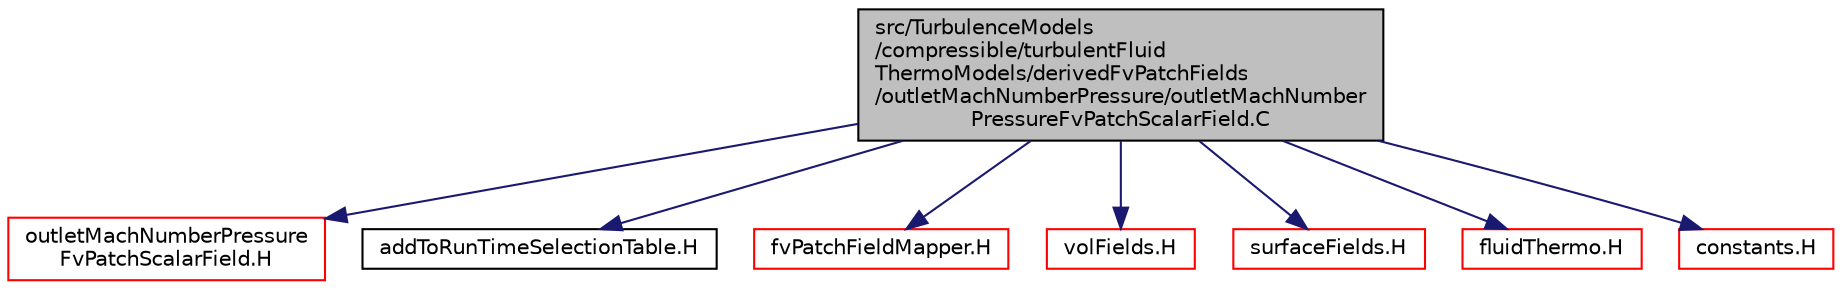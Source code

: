 digraph "src/TurbulenceModels/compressible/turbulentFluidThermoModels/derivedFvPatchFields/outletMachNumberPressure/outletMachNumberPressureFvPatchScalarField.C"
{
  bgcolor="transparent";
  edge [fontname="Helvetica",fontsize="10",labelfontname="Helvetica",labelfontsize="10"];
  node [fontname="Helvetica",fontsize="10",shape=record];
  Node1 [label="src/TurbulenceModels\l/compressible/turbulentFluid\lThermoModels/derivedFvPatchFields\l/outletMachNumberPressure/outletMachNumber\lPressureFvPatchScalarField.C",height=0.2,width=0.4,color="black", fillcolor="grey75", style="filled" fontcolor="black"];
  Node1 -> Node2 [color="midnightblue",fontsize="10",style="solid",fontname="Helvetica"];
  Node2 [label="outletMachNumberPressure\lFvPatchScalarField.H",height=0.2,width=0.4,color="red",URL="$outletMachNumberPressureFvPatchScalarField_8H.html"];
  Node1 -> Node3 [color="midnightblue",fontsize="10",style="solid",fontname="Helvetica"];
  Node3 [label="addToRunTimeSelectionTable.H",height=0.2,width=0.4,color="black",URL="$addToRunTimeSelectionTable_8H.html",tooltip="Macros for easy insertion into run-time selection tables. "];
  Node1 -> Node4 [color="midnightblue",fontsize="10",style="solid",fontname="Helvetica"];
  Node4 [label="fvPatchFieldMapper.H",height=0.2,width=0.4,color="red",URL="$fvPatchFieldMapper_8H.html"];
  Node1 -> Node5 [color="midnightblue",fontsize="10",style="solid",fontname="Helvetica"];
  Node5 [label="volFields.H",height=0.2,width=0.4,color="red",URL="$volFields_8H.html"];
  Node1 -> Node6 [color="midnightblue",fontsize="10",style="solid",fontname="Helvetica"];
  Node6 [label="surfaceFields.H",height=0.2,width=0.4,color="red",URL="$surfaceFields_8H.html",tooltip="Foam::surfaceFields. "];
  Node1 -> Node7 [color="midnightblue",fontsize="10",style="solid",fontname="Helvetica"];
  Node7 [label="fluidThermo.H",height=0.2,width=0.4,color="red",URL="$fluidThermo_8H.html"];
  Node1 -> Node8 [color="midnightblue",fontsize="10",style="solid",fontname="Helvetica"];
  Node8 [label="constants.H",height=0.2,width=0.4,color="red",URL="$constants_8H.html"];
}
